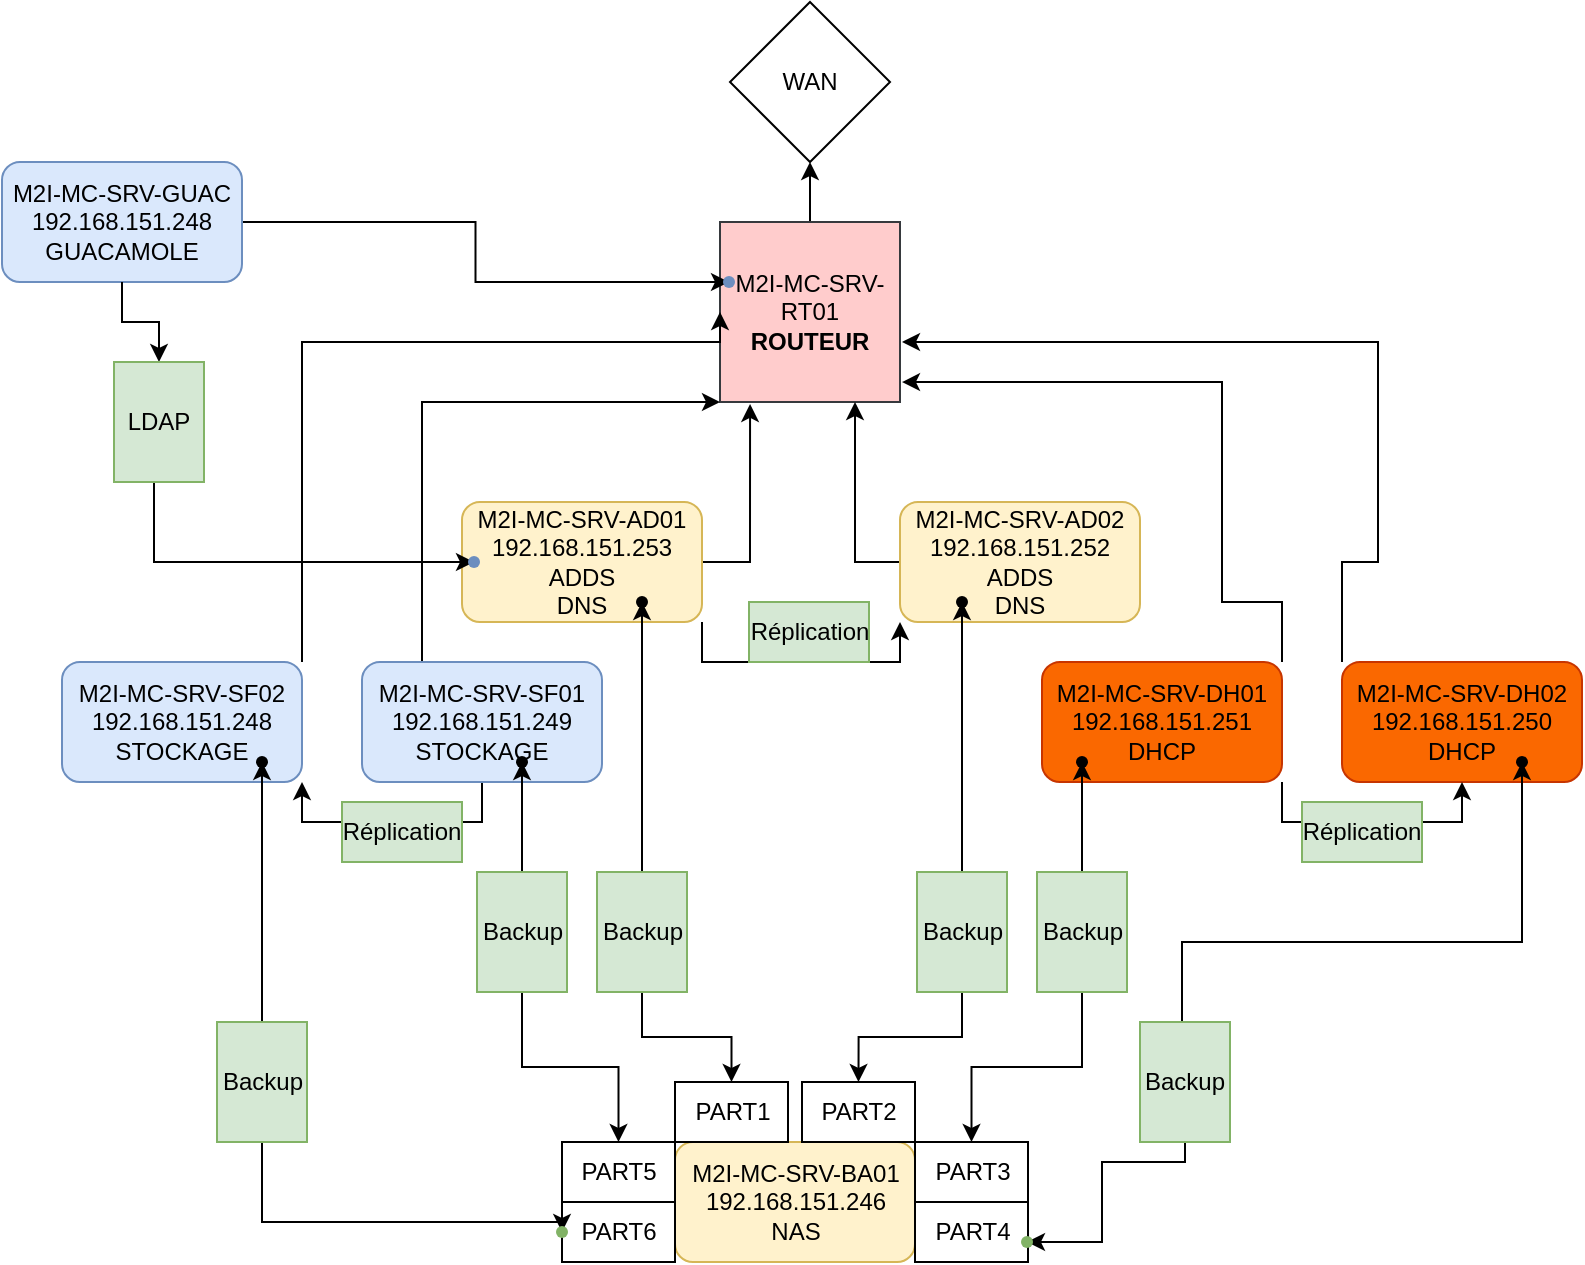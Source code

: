 <mxfile version="21.7.1" type="github">
  <diagram name="Page-1" id="C6XjA0PVYQ7Ap5EDfeUq">
    <mxGraphModel dx="2074" dy="1118" grid="1" gridSize="10" guides="1" tooltips="1" connect="1" arrows="1" fold="1" page="1" pageScale="1" pageWidth="827" pageHeight="1169" math="0" shadow="0">
      <root>
        <mxCell id="0" />
        <mxCell id="1" parent="0" />
        <mxCell id="kT7fvyh61uweB2QWMs1n-60" value="" style="edgeStyle=orthogonalEdgeStyle;rounded=0;orthogonalLoop=1;jettySize=auto;html=1;" edge="1" parent="1" source="kT7fvyh61uweB2QWMs1n-61" target="kT7fvyh61uweB2QWMs1n-74">
          <mxGeometry relative="1" as="geometry" />
        </mxCell>
        <mxCell id="kT7fvyh61uweB2QWMs1n-61" value="M2I-MC-SRV-RT01&lt;br&gt;&lt;b&gt;ROUTEUR&lt;/b&gt;" style="whiteSpace=wrap;html=1;aspect=fixed;fillColor=#ffcccc;strokeColor=#36393d;" vertex="1" parent="1">
          <mxGeometry x="363" y="360" width="90" height="90" as="geometry" />
        </mxCell>
        <mxCell id="kT7fvyh61uweB2QWMs1n-62" value="" style="edgeStyle=orthogonalEdgeStyle;rounded=0;orthogonalLoop=1;jettySize=auto;html=1;entryX=0.167;entryY=1.011;entryDx=0;entryDy=0;entryPerimeter=0;" edge="1" parent="1" source="kT7fvyh61uweB2QWMs1n-64" target="kT7fvyh61uweB2QWMs1n-61">
          <mxGeometry relative="1" as="geometry" />
        </mxCell>
        <mxCell id="kT7fvyh61uweB2QWMs1n-63" style="edgeStyle=orthogonalEdgeStyle;rounded=0;orthogonalLoop=1;jettySize=auto;html=1;exitX=1;exitY=1;exitDx=0;exitDy=0;entryX=0;entryY=1;entryDx=0;entryDy=0;" edge="1" parent="1" source="kT7fvyh61uweB2QWMs1n-64" target="kT7fvyh61uweB2QWMs1n-66">
          <mxGeometry relative="1" as="geometry" />
        </mxCell>
        <mxCell id="kT7fvyh61uweB2QWMs1n-64" value="M2I-MC-SRV-AD01&lt;br&gt;192.168.151.253&lt;br&gt;ADDS&lt;br&gt;DNS" style="rounded=1;whiteSpace=wrap;html=1;fillColor=#fff2cc;strokeColor=#d6b656;" vertex="1" parent="1">
          <mxGeometry x="234" y="500" width="120" height="60" as="geometry" />
        </mxCell>
        <mxCell id="kT7fvyh61uweB2QWMs1n-65" value="" style="edgeStyle=orthogonalEdgeStyle;rounded=0;orthogonalLoop=1;jettySize=auto;html=1;entryX=0.75;entryY=1;entryDx=0;entryDy=0;" edge="1" parent="1" source="kT7fvyh61uweB2QWMs1n-66" target="kT7fvyh61uweB2QWMs1n-61">
          <mxGeometry relative="1" as="geometry">
            <Array as="points">
              <mxPoint x="431" y="530" />
            </Array>
          </mxGeometry>
        </mxCell>
        <mxCell id="kT7fvyh61uweB2QWMs1n-66" value="M2I-MC-SRV-AD02&lt;br&gt;192.168.151.252&lt;br&gt;ADDS&lt;br&gt;DNS" style="rounded=1;whiteSpace=wrap;html=1;fillColor=#fff2cc;strokeColor=#d6b656;" vertex="1" parent="1">
          <mxGeometry x="453" y="500" width="120" height="60" as="geometry" />
        </mxCell>
        <mxCell id="kT7fvyh61uweB2QWMs1n-67" value="Réplication" style="text;strokeColor=#82b366;align=center;fillColor=#d5e8d4;html=1;verticalAlign=middle;whiteSpace=wrap;rounded=0;" vertex="1" parent="1">
          <mxGeometry x="377.5" y="550" width="60" height="30" as="geometry" />
        </mxCell>
        <mxCell id="kT7fvyh61uweB2QWMs1n-68" value="M2I-MC-SRV-DH02&lt;br&gt;192.168.151.250&lt;br&gt;DHCP" style="rounded=1;whiteSpace=wrap;html=1;fillColor=#fa6800;strokeColor=#C73500;fontColor=#000000;" vertex="1" parent="1">
          <mxGeometry x="674" y="580" width="120" height="60" as="geometry" />
        </mxCell>
        <mxCell id="kT7fvyh61uweB2QWMs1n-69" value="M2I-MC-SRV-DH01&lt;br&gt;192.168.151.251&lt;br&gt;DHCP" style="rounded=1;whiteSpace=wrap;html=1;fillColor=#fa6800;strokeColor=#C73500;fontColor=#000000;" vertex="1" parent="1">
          <mxGeometry x="524" y="580" width="120" height="60" as="geometry" />
        </mxCell>
        <mxCell id="kT7fvyh61uweB2QWMs1n-70" style="edgeStyle=orthogonalEdgeStyle;rounded=0;orthogonalLoop=1;jettySize=auto;html=1;exitX=1;exitY=1;exitDx=0;exitDy=0;entryX=0.5;entryY=1;entryDx=0;entryDy=0;" edge="1" parent="1" source="kT7fvyh61uweB2QWMs1n-69" target="kT7fvyh61uweB2QWMs1n-68">
          <mxGeometry relative="1" as="geometry">
            <mxPoint x="604" y="680" as="sourcePoint" />
            <mxPoint x="703" y="680" as="targetPoint" />
          </mxGeometry>
        </mxCell>
        <mxCell id="kT7fvyh61uweB2QWMs1n-71" value="Réplication" style="text;strokeColor=#82b366;align=center;fillColor=#d5e8d4;html=1;verticalAlign=middle;whiteSpace=wrap;rounded=0;" vertex="1" parent="1">
          <mxGeometry x="654" y="650" width="60" height="30" as="geometry" />
        </mxCell>
        <mxCell id="kT7fvyh61uweB2QWMs1n-72" value="" style="edgeStyle=orthogonalEdgeStyle;rounded=0;orthogonalLoop=1;jettySize=auto;html=1;entryX=1.011;entryY=0.889;entryDx=0;entryDy=0;exitX=1;exitY=0;exitDx=0;exitDy=0;entryPerimeter=0;" edge="1" parent="1" source="kT7fvyh61uweB2QWMs1n-69" target="kT7fvyh61uweB2QWMs1n-61">
          <mxGeometry relative="1" as="geometry">
            <mxPoint x="636" y="550" as="sourcePoint" />
            <mxPoint x="614" y="470" as="targetPoint" />
            <Array as="points">
              <mxPoint x="644" y="550" />
              <mxPoint x="614" y="550" />
              <mxPoint x="614" y="440" />
            </Array>
          </mxGeometry>
        </mxCell>
        <mxCell id="kT7fvyh61uweB2QWMs1n-73" value="" style="edgeStyle=orthogonalEdgeStyle;rounded=0;orthogonalLoop=1;jettySize=auto;html=1;exitX=0;exitY=0;exitDx=0;exitDy=0;" edge="1" parent="1" source="kT7fvyh61uweB2QWMs1n-68">
          <mxGeometry relative="1" as="geometry">
            <mxPoint x="714" y="530" as="sourcePoint" />
            <mxPoint x="454" y="420" as="targetPoint" />
            <Array as="points">
              <mxPoint x="674" y="530" />
              <mxPoint x="692" y="530" />
            </Array>
          </mxGeometry>
        </mxCell>
        <mxCell id="kT7fvyh61uweB2QWMs1n-74" value="WAN" style="rhombus;whiteSpace=wrap;html=1;" vertex="1" parent="1">
          <mxGeometry x="368" y="250" width="80" height="80" as="geometry" />
        </mxCell>
        <mxCell id="kT7fvyh61uweB2QWMs1n-75" value="" style="edgeStyle=orthogonalEdgeStyle;rounded=0;orthogonalLoop=1;jettySize=auto;html=1;entryX=0;entryY=0.5;entryDx=0;entryDy=0;" edge="1" parent="1" source="kT7fvyh61uweB2QWMs1n-76" target="kT7fvyh61uweB2QWMs1n-61">
          <mxGeometry relative="1" as="geometry">
            <mxPoint x="94" y="500" as="targetPoint" />
            <Array as="points">
              <mxPoint x="154" y="420" />
              <mxPoint x="363" y="420" />
            </Array>
          </mxGeometry>
        </mxCell>
        <mxCell id="kT7fvyh61uweB2QWMs1n-76" value="M2I-MC-SRV-SF02&lt;br&gt;192.168.151.248&lt;br&gt;STOCKAGE" style="rounded=1;whiteSpace=wrap;html=1;fillColor=#dae8fc;strokeColor=#6c8ebf;" vertex="1" parent="1">
          <mxGeometry x="34" y="580" width="120" height="60" as="geometry" />
        </mxCell>
        <mxCell id="kT7fvyh61uweB2QWMs1n-77" value="" style="edgeStyle=orthogonalEdgeStyle;rounded=0;orthogonalLoop=1;jettySize=auto;html=1;entryX=1;entryY=1;entryDx=0;entryDy=0;exitX=0.5;exitY=1;exitDx=0;exitDy=0;" edge="1" parent="1" source="kT7fvyh61uweB2QWMs1n-79" target="kT7fvyh61uweB2QWMs1n-76">
          <mxGeometry relative="1" as="geometry" />
        </mxCell>
        <mxCell id="kT7fvyh61uweB2QWMs1n-78" value="" style="edgeStyle=orthogonalEdgeStyle;rounded=0;orthogonalLoop=1;jettySize=auto;html=1;entryX=0;entryY=1;entryDx=0;entryDy=0;exitX=0.25;exitY=0;exitDx=0;exitDy=0;" edge="1" parent="1" source="kT7fvyh61uweB2QWMs1n-79" target="kT7fvyh61uweB2QWMs1n-61">
          <mxGeometry relative="1" as="geometry">
            <mxPoint x="164" y="529.99" as="sourcePoint" />
            <mxPoint x="220.03" y="360" as="targetPoint" />
            <Array as="points">
              <mxPoint x="214" y="450" />
            </Array>
          </mxGeometry>
        </mxCell>
        <mxCell id="kT7fvyh61uweB2QWMs1n-79" value="M2I-MC-SRV-SF01&lt;br&gt;192.168.151.249&lt;br&gt;STOCKAGE" style="rounded=1;whiteSpace=wrap;html=1;fillColor=#dae8fc;strokeColor=#6c8ebf;" vertex="1" parent="1">
          <mxGeometry x="184" y="580" width="120" height="60" as="geometry" />
        </mxCell>
        <mxCell id="kT7fvyh61uweB2QWMs1n-80" value="Réplication" style="text;strokeColor=#82b366;align=center;fillColor=#d5e8d4;html=1;verticalAlign=middle;whiteSpace=wrap;rounded=0;" vertex="1" parent="1">
          <mxGeometry x="174" y="650" width="60" height="30" as="geometry" />
        </mxCell>
        <mxCell id="kT7fvyh61uweB2QWMs1n-81" value="M2I-MC-SRV-BA01&lt;br&gt;192.168.151.246&lt;br&gt;NAS" style="rounded=1;whiteSpace=wrap;html=1;fillColor=#fff2cc;strokeColor=#d6b656;" vertex="1" parent="1">
          <mxGeometry x="340.5" y="820" width="120" height="60" as="geometry" />
        </mxCell>
        <mxCell id="kT7fvyh61uweB2QWMs1n-82" value="" style="edgeStyle=orthogonalEdgeStyle;rounded=0;orthogonalLoop=1;jettySize=auto;html=1;" edge="1" parent="1" source="kT7fvyh61uweB2QWMs1n-112" target="kT7fvyh61uweB2QWMs1n-110">
          <mxGeometry relative="1" as="geometry" />
        </mxCell>
        <mxCell id="kT7fvyh61uweB2QWMs1n-83" value="PART6" style="rounded=0;whiteSpace=wrap;html=1;" vertex="1" parent="1">
          <mxGeometry x="284" y="850" width="56.5" height="30" as="geometry" />
        </mxCell>
        <mxCell id="kT7fvyh61uweB2QWMs1n-84" value="" style="edgeStyle=orthogonalEdgeStyle;rounded=0;orthogonalLoop=1;jettySize=auto;html=1;" edge="1" parent="1" source="kT7fvyh61uweB2QWMs1n-109" target="kT7fvyh61uweB2QWMs1n-107">
          <mxGeometry relative="1" as="geometry" />
        </mxCell>
        <mxCell id="kT7fvyh61uweB2QWMs1n-85" value="PART5" style="rounded=0;whiteSpace=wrap;html=1;" vertex="1" parent="1">
          <mxGeometry x="284" y="820" width="56.5" height="30" as="geometry" />
        </mxCell>
        <mxCell id="kT7fvyh61uweB2QWMs1n-86" value="PART1" style="rounded=0;whiteSpace=wrap;html=1;" vertex="1" parent="1">
          <mxGeometry x="340.5" y="790" width="56.5" height="30" as="geometry" />
        </mxCell>
        <mxCell id="kT7fvyh61uweB2QWMs1n-87" value="" style="edgeStyle=orthogonalEdgeStyle;rounded=0;orthogonalLoop=1;jettySize=auto;html=1;" edge="1" parent="1" source="kT7fvyh61uweB2QWMs1n-99" target="kT7fvyh61uweB2QWMs1n-97">
          <mxGeometry relative="1" as="geometry" />
        </mxCell>
        <mxCell id="kT7fvyh61uweB2QWMs1n-88" value="PART2" style="rounded=0;whiteSpace=wrap;html=1;" vertex="1" parent="1">
          <mxGeometry x="404" y="790" width="56.5" height="30" as="geometry" />
        </mxCell>
        <mxCell id="kT7fvyh61uweB2QWMs1n-89" value="" style="edgeStyle=orthogonalEdgeStyle;rounded=0;orthogonalLoop=1;jettySize=auto;html=1;exitX=0;exitY=0.5;exitDx=0;exitDy=0;" edge="1" parent="1" source="kT7fvyh61uweB2QWMs1n-105" target="kT7fvyh61uweB2QWMs1n-103">
          <mxGeometry relative="1" as="geometry">
            <Array as="points">
              <mxPoint x="594" y="760" />
              <mxPoint x="594" y="720" />
              <mxPoint x="764" y="720" />
            </Array>
          </mxGeometry>
        </mxCell>
        <mxCell id="kT7fvyh61uweB2QWMs1n-90" value="PART4" style="rounded=0;whiteSpace=wrap;html=1;" vertex="1" parent="1">
          <mxGeometry x="460.5" y="850" width="56.5" height="30" as="geometry" />
        </mxCell>
        <mxCell id="kT7fvyh61uweB2QWMs1n-91" value="" style="edgeStyle=orthogonalEdgeStyle;rounded=0;orthogonalLoop=1;jettySize=auto;html=1;" edge="1" parent="1" source="kT7fvyh61uweB2QWMs1n-102" target="kT7fvyh61uweB2QWMs1n-100">
          <mxGeometry relative="1" as="geometry" />
        </mxCell>
        <mxCell id="kT7fvyh61uweB2QWMs1n-92" value="PART3" style="rounded=0;whiteSpace=wrap;html=1;" vertex="1" parent="1">
          <mxGeometry x="460.5" y="820" width="56.5" height="30" as="geometry" />
        </mxCell>
        <mxCell id="kT7fvyh61uweB2QWMs1n-93" value="" style="shape=waypoint;sketch=0;size=6;pointerEvents=1;points=[];fillColor=default;resizable=0;rotatable=0;perimeter=centerPerimeter;snapToPoint=1;rounded=0;" vertex="1" parent="1">
          <mxGeometry x="314" y="540" width="20" height="20" as="geometry" />
        </mxCell>
        <mxCell id="kT7fvyh61uweB2QWMs1n-94" value="" style="edgeStyle=orthogonalEdgeStyle;rounded=0;orthogonalLoop=1;jettySize=auto;html=1;" edge="1" parent="1" source="kT7fvyh61uweB2QWMs1n-96" target="kT7fvyh61uweB2QWMs1n-93">
          <mxGeometry relative="1" as="geometry" />
        </mxCell>
        <mxCell id="kT7fvyh61uweB2QWMs1n-95" value="" style="edgeStyle=orthogonalEdgeStyle;rounded=0;orthogonalLoop=1;jettySize=auto;html=1;" edge="1" parent="1" source="kT7fvyh61uweB2QWMs1n-96" target="kT7fvyh61uweB2QWMs1n-86">
          <mxGeometry relative="1" as="geometry" />
        </mxCell>
        <mxCell id="kT7fvyh61uweB2QWMs1n-96" value="Backup" style="text;strokeColor=#82b366;align=center;fillColor=#d5e8d4;html=1;verticalAlign=middle;whiteSpace=wrap;rounded=0;direction=south;" vertex="1" parent="1">
          <mxGeometry x="301.5" y="685" width="45" height="60" as="geometry" />
        </mxCell>
        <mxCell id="kT7fvyh61uweB2QWMs1n-97" value="" style="shape=waypoint;sketch=0;size=6;pointerEvents=1;points=[];fillColor=default;resizable=0;rotatable=0;perimeter=centerPerimeter;snapToPoint=1;rounded=0;" vertex="1" parent="1">
          <mxGeometry x="474" y="540" width="20" height="20" as="geometry" />
        </mxCell>
        <mxCell id="kT7fvyh61uweB2QWMs1n-98" value="" style="edgeStyle=orthogonalEdgeStyle;rounded=0;orthogonalLoop=1;jettySize=auto;html=1;entryX=0.5;entryY=0;entryDx=0;entryDy=0;exitX=1;exitY=0.5;exitDx=0;exitDy=0;" edge="1" parent="1" source="kT7fvyh61uweB2QWMs1n-99" target="kT7fvyh61uweB2QWMs1n-88">
          <mxGeometry relative="1" as="geometry">
            <mxPoint x="434" y="715" as="sourcePoint" />
          </mxGeometry>
        </mxCell>
        <mxCell id="kT7fvyh61uweB2QWMs1n-99" value="Backup" style="text;strokeColor=#82b366;align=center;fillColor=#d5e8d4;html=1;verticalAlign=middle;whiteSpace=wrap;rounded=0;direction=south;" vertex="1" parent="1">
          <mxGeometry x="461.5" y="685" width="45" height="60" as="geometry" />
        </mxCell>
        <mxCell id="kT7fvyh61uweB2QWMs1n-100" value="" style="shape=waypoint;sketch=0;size=6;pointerEvents=1;points=[];fillColor=default;resizable=0;rotatable=0;perimeter=centerPerimeter;snapToPoint=1;rounded=0;" vertex="1" parent="1">
          <mxGeometry x="534" y="620" width="20" height="20" as="geometry" />
        </mxCell>
        <mxCell id="kT7fvyh61uweB2QWMs1n-101" value="" style="edgeStyle=orthogonalEdgeStyle;rounded=0;orthogonalLoop=1;jettySize=auto;html=1;exitX=1;exitY=0.5;exitDx=0;exitDy=0;" edge="1" parent="1" source="kT7fvyh61uweB2QWMs1n-102" target="kT7fvyh61uweB2QWMs1n-92">
          <mxGeometry relative="1" as="geometry" />
        </mxCell>
        <mxCell id="kT7fvyh61uweB2QWMs1n-102" value="Backup" style="text;strokeColor=#82b366;align=center;fillColor=#d5e8d4;html=1;verticalAlign=middle;whiteSpace=wrap;rounded=0;direction=south;" vertex="1" parent="1">
          <mxGeometry x="521.5" y="685" width="45" height="60" as="geometry" />
        </mxCell>
        <mxCell id="kT7fvyh61uweB2QWMs1n-103" value="" style="shape=waypoint;sketch=0;size=6;pointerEvents=1;points=[];fillColor=default;resizable=0;rotatable=0;perimeter=centerPerimeter;snapToPoint=1;rounded=0;" vertex="1" parent="1">
          <mxGeometry x="754" y="620" width="20" height="20" as="geometry" />
        </mxCell>
        <mxCell id="kT7fvyh61uweB2QWMs1n-104" value="" style="edgeStyle=orthogonalEdgeStyle;rounded=0;orthogonalLoop=1;jettySize=auto;html=1;" edge="1" parent="1" source="kT7fvyh61uweB2QWMs1n-105" target="kT7fvyh61uweB2QWMs1n-106">
          <mxGeometry relative="1" as="geometry">
            <Array as="points">
              <mxPoint x="596" y="830" />
              <mxPoint x="554" y="830" />
              <mxPoint x="554" y="870" />
            </Array>
          </mxGeometry>
        </mxCell>
        <mxCell id="kT7fvyh61uweB2QWMs1n-105" value="Backup" style="text;strokeColor=#82b366;align=center;fillColor=#d5e8d4;html=1;verticalAlign=middle;whiteSpace=wrap;rounded=0;direction=south;" vertex="1" parent="1">
          <mxGeometry x="573" y="760" width="45" height="60" as="geometry" />
        </mxCell>
        <mxCell id="kT7fvyh61uweB2QWMs1n-106" value="" style="shape=waypoint;sketch=0;size=6;pointerEvents=1;points=[];fillColor=#d5e8d4;resizable=0;rotatable=0;perimeter=centerPerimeter;snapToPoint=1;strokeColor=#82b366;gradientColor=none;rounded=0;" vertex="1" parent="1">
          <mxGeometry x="506.5" y="860" width="20" height="20" as="geometry" />
        </mxCell>
        <mxCell id="kT7fvyh61uweB2QWMs1n-107" value="" style="shape=waypoint;sketch=0;size=6;pointerEvents=1;points=[];fillColor=default;resizable=0;rotatable=0;perimeter=centerPerimeter;snapToPoint=1;rounded=0;" vertex="1" parent="1">
          <mxGeometry x="254" y="620" width="20" height="20" as="geometry" />
        </mxCell>
        <mxCell id="kT7fvyh61uweB2QWMs1n-108" value="" style="edgeStyle=orthogonalEdgeStyle;rounded=0;orthogonalLoop=1;jettySize=auto;html=1;" edge="1" parent="1" source="kT7fvyh61uweB2QWMs1n-109" target="kT7fvyh61uweB2QWMs1n-85">
          <mxGeometry relative="1" as="geometry" />
        </mxCell>
        <mxCell id="kT7fvyh61uweB2QWMs1n-109" value="Backup" style="text;strokeColor=#82b366;align=center;fillColor=#d5e8d4;html=1;verticalAlign=middle;whiteSpace=wrap;rounded=0;direction=south;" vertex="1" parent="1">
          <mxGeometry x="241.5" y="685" width="45" height="60" as="geometry" />
        </mxCell>
        <mxCell id="kT7fvyh61uweB2QWMs1n-110" value="" style="shape=waypoint;sketch=0;size=6;pointerEvents=1;points=[];fillColor=default;resizable=0;rotatable=0;perimeter=centerPerimeter;snapToPoint=1;rounded=0;" vertex="1" parent="1">
          <mxGeometry x="124" y="620" width="20" height="20" as="geometry" />
        </mxCell>
        <mxCell id="kT7fvyh61uweB2QWMs1n-111" value="" style="edgeStyle=orthogonalEdgeStyle;rounded=0;orthogonalLoop=1;jettySize=auto;html=1;" edge="1" parent="1" source="kT7fvyh61uweB2QWMs1n-112" target="kT7fvyh61uweB2QWMs1n-113">
          <mxGeometry relative="1" as="geometry">
            <Array as="points">
              <mxPoint x="134" y="860" />
              <mxPoint x="284" y="860" />
            </Array>
          </mxGeometry>
        </mxCell>
        <mxCell id="kT7fvyh61uweB2QWMs1n-112" value="Backup" style="text;strokeColor=#82b366;align=center;fillColor=#d5e8d4;html=1;verticalAlign=middle;whiteSpace=wrap;rounded=0;direction=south;" vertex="1" parent="1">
          <mxGeometry x="111.5" y="760" width="45" height="60" as="geometry" />
        </mxCell>
        <mxCell id="kT7fvyh61uweB2QWMs1n-113" value="" style="shape=waypoint;sketch=0;size=6;pointerEvents=1;points=[];fillColor=#d5e8d4;resizable=0;rotatable=0;perimeter=centerPerimeter;snapToPoint=1;strokeColor=#82b366;gradientColor=none;rounded=0;" vertex="1" parent="1">
          <mxGeometry x="274" y="855" width="20" height="20" as="geometry" />
        </mxCell>
        <mxCell id="kT7fvyh61uweB2QWMs1n-116" value="" style="edgeStyle=orthogonalEdgeStyle;rounded=0;orthogonalLoop=1;jettySize=auto;html=1;entryX=-0.125;entryY=0.45;entryDx=0;entryDy=0;entryPerimeter=0;" edge="1" parent="1" source="kT7fvyh61uweB2QWMs1n-114" target="kT7fvyh61uweB2QWMs1n-115">
          <mxGeometry relative="1" as="geometry" />
        </mxCell>
        <mxCell id="kT7fvyh61uweB2QWMs1n-118" value="" style="edgeStyle=orthogonalEdgeStyle;rounded=0;orthogonalLoop=1;jettySize=auto;html=1;" edge="1" parent="1" source="kT7fvyh61uweB2QWMs1n-119" target="kT7fvyh61uweB2QWMs1n-117">
          <mxGeometry relative="1" as="geometry">
            <Array as="points">
              <mxPoint x="80" y="530" />
            </Array>
          </mxGeometry>
        </mxCell>
        <mxCell id="kT7fvyh61uweB2QWMs1n-114" value="M2I-MC-SRV-GUAC&lt;br&gt;192.168.151.248&lt;br&gt;GUACAMOLE" style="rounded=1;whiteSpace=wrap;html=1;fillColor=#dae8fc;strokeColor=#6c8ebf;" vertex="1" parent="1">
          <mxGeometry x="4" y="330" width="120" height="60" as="geometry" />
        </mxCell>
        <mxCell id="kT7fvyh61uweB2QWMs1n-115" value="" style="shape=waypoint;sketch=0;size=6;pointerEvents=1;points=[];fillColor=#dae8fc;resizable=0;rotatable=0;perimeter=centerPerimeter;snapToPoint=1;strokeColor=#6c8ebf;rounded=1;" vertex="1" parent="1">
          <mxGeometry x="357.5" y="380" width="20" height="20" as="geometry" />
        </mxCell>
        <mxCell id="kT7fvyh61uweB2QWMs1n-117" value="" style="shape=waypoint;sketch=0;size=6;pointerEvents=1;points=[];fillColor=#dae8fc;resizable=0;rotatable=0;perimeter=centerPerimeter;snapToPoint=1;strokeColor=#6c8ebf;rounded=1;" vertex="1" parent="1">
          <mxGeometry x="230" y="520" width="20" height="20" as="geometry" />
        </mxCell>
        <mxCell id="kT7fvyh61uweB2QWMs1n-120" value="" style="edgeStyle=orthogonalEdgeStyle;rounded=0;orthogonalLoop=1;jettySize=auto;html=1;" edge="1" parent="1" source="kT7fvyh61uweB2QWMs1n-114" target="kT7fvyh61uweB2QWMs1n-119">
          <mxGeometry relative="1" as="geometry">
            <mxPoint x="80" y="390" as="sourcePoint" />
            <mxPoint x="240" y="530" as="targetPoint" />
            <Array as="points" />
          </mxGeometry>
        </mxCell>
        <mxCell id="kT7fvyh61uweB2QWMs1n-119" value="LDAP" style="text;strokeColor=#82b366;align=center;fillColor=#d5e8d4;html=1;verticalAlign=middle;whiteSpace=wrap;rounded=0;direction=south;" vertex="1" parent="1">
          <mxGeometry x="60" y="430" width="45" height="60" as="geometry" />
        </mxCell>
      </root>
    </mxGraphModel>
  </diagram>
</mxfile>

